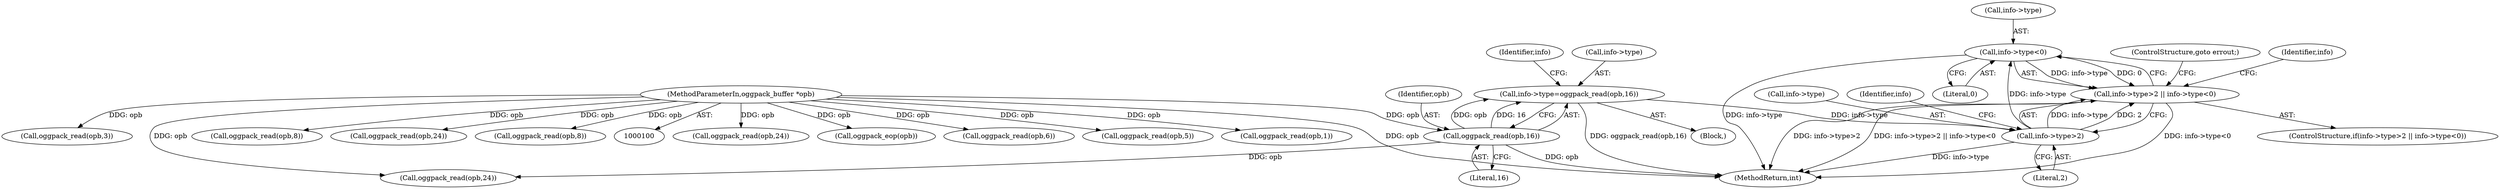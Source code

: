 digraph "0_Android_659030a2e80c38fb8da0a4eb68695349eec6778b_0@pointer" {
"1000135" [label="(Call,info->type<0)"];
"1000130" [label="(Call,info->type>2)"];
"1000121" [label="(Call,info->type=oggpack_read(opb,16))"];
"1000125" [label="(Call,oggpack_read(opb,16))"];
"1000103" [label="(MethodParameterIn,oggpack_buffer *opb)"];
"1000129" [label="(Call,info->type>2 || info->type<0)"];
"1000121" [label="(Call,info->type=oggpack_read(opb,16))"];
"1000160" [label="(Call,oggpack_read(opb,24))"];
"1000346" [label="(Call,oggpack_eop(opb))"];
"1000104" [label="(Block,)"];
"1000126" [label="(Identifier,opb)"];
"1000145" [label="(Call,oggpack_read(opb,24))"];
"1000132" [label="(Identifier,info)"];
"1000130" [label="(Call,info->type>2)"];
"1000103" [label="(MethodParameterIn,oggpack_buffer *opb)"];
"1000140" [label="(ControlStructure,goto errout;)"];
"1000171" [label="(Call,oggpack_read(opb,6))"];
"1000248" [label="(Call,oggpack_read(opb,5))"];
"1000242" [label="(Call,oggpack_read(opb,1))"];
"1000122" [label="(Call,info->type)"];
"1000129" [label="(Call,info->type>2 || info->type<0)"];
"1000131" [label="(Call,info->type)"];
"1000238" [label="(Call,oggpack_read(opb,3))"];
"1000137" [label="(Identifier,info)"];
"1000356" [label="(MethodReturn,int)"];
"1000135" [label="(Call,info->type<0)"];
"1000136" [label="(Call,info->type)"];
"1000181" [label="(Call,oggpack_read(opb,8))"];
"1000139" [label="(Literal,0)"];
"1000127" [label="(Literal,16)"];
"1000152" [label="(Call,oggpack_read(opb,24))"];
"1000297" [label="(Call,oggpack_read(opb,8))"];
"1000143" [label="(Identifier,info)"];
"1000125" [label="(Call,oggpack_read(opb,16))"];
"1000128" [label="(ControlStructure,if(info->type>2 || info->type<0))"];
"1000134" [label="(Literal,2)"];
"1000135" -> "1000129"  [label="AST: "];
"1000135" -> "1000139"  [label="CFG: "];
"1000136" -> "1000135"  [label="AST: "];
"1000139" -> "1000135"  [label="AST: "];
"1000129" -> "1000135"  [label="CFG: "];
"1000135" -> "1000356"  [label="DDG: info->type"];
"1000135" -> "1000129"  [label="DDG: info->type"];
"1000135" -> "1000129"  [label="DDG: 0"];
"1000130" -> "1000135"  [label="DDG: info->type"];
"1000130" -> "1000129"  [label="AST: "];
"1000130" -> "1000134"  [label="CFG: "];
"1000131" -> "1000130"  [label="AST: "];
"1000134" -> "1000130"  [label="AST: "];
"1000137" -> "1000130"  [label="CFG: "];
"1000129" -> "1000130"  [label="CFG: "];
"1000130" -> "1000356"  [label="DDG: info->type"];
"1000130" -> "1000129"  [label="DDG: info->type"];
"1000130" -> "1000129"  [label="DDG: 2"];
"1000121" -> "1000130"  [label="DDG: info->type"];
"1000121" -> "1000104"  [label="AST: "];
"1000121" -> "1000125"  [label="CFG: "];
"1000122" -> "1000121"  [label="AST: "];
"1000125" -> "1000121"  [label="AST: "];
"1000132" -> "1000121"  [label="CFG: "];
"1000121" -> "1000356"  [label="DDG: oggpack_read(opb,16)"];
"1000125" -> "1000121"  [label="DDG: opb"];
"1000125" -> "1000121"  [label="DDG: 16"];
"1000125" -> "1000127"  [label="CFG: "];
"1000126" -> "1000125"  [label="AST: "];
"1000127" -> "1000125"  [label="AST: "];
"1000125" -> "1000356"  [label="DDG: opb"];
"1000103" -> "1000125"  [label="DDG: opb"];
"1000125" -> "1000145"  [label="DDG: opb"];
"1000103" -> "1000100"  [label="AST: "];
"1000103" -> "1000356"  [label="DDG: opb"];
"1000103" -> "1000145"  [label="DDG: opb"];
"1000103" -> "1000152"  [label="DDG: opb"];
"1000103" -> "1000160"  [label="DDG: opb"];
"1000103" -> "1000171"  [label="DDG: opb"];
"1000103" -> "1000181"  [label="DDG: opb"];
"1000103" -> "1000238"  [label="DDG: opb"];
"1000103" -> "1000242"  [label="DDG: opb"];
"1000103" -> "1000248"  [label="DDG: opb"];
"1000103" -> "1000297"  [label="DDG: opb"];
"1000103" -> "1000346"  [label="DDG: opb"];
"1000129" -> "1000128"  [label="AST: "];
"1000140" -> "1000129"  [label="CFG: "];
"1000143" -> "1000129"  [label="CFG: "];
"1000129" -> "1000356"  [label="DDG: info->type>2"];
"1000129" -> "1000356"  [label="DDG: info->type>2 || info->type<0"];
"1000129" -> "1000356"  [label="DDG: info->type<0"];
}
